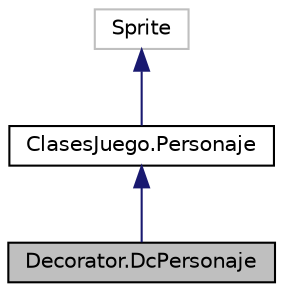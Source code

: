 digraph "Decorator.DcPersonaje"
{
 // LATEX_PDF_SIZE
  edge [fontname="Helvetica",fontsize="10",labelfontname="Helvetica",labelfontsize="10"];
  node [fontname="Helvetica",fontsize="10",shape=record];
  Node1 [label="Decorator.DcPersonaje",height=0.2,width=0.4,color="black", fillcolor="grey75", style="filled", fontcolor="black",tooltip=" "];
  Node2 -> Node1 [dir="back",color="midnightblue",fontsize="10",style="solid"];
  Node2 [label="ClasesJuego.Personaje",height=0.2,width=0.4,color="black", fillcolor="white", style="filled",URL="$class_clases_juego_1_1_personaje.html",tooltip=" "];
  Node3 -> Node2 [dir="back",color="midnightblue",fontsize="10",style="solid"];
  Node3 [label="Sprite",height=0.2,width=0.4,color="grey75", fillcolor="white", style="filled",tooltip=" "];
}

